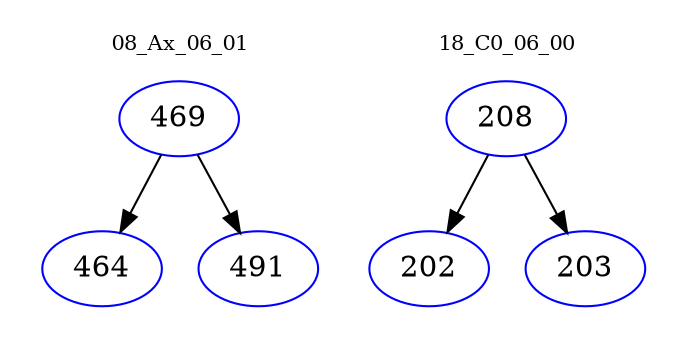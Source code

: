 digraph{
subgraph cluster_0 {
color = white
label = "08_Ax_06_01";
fontsize=10;
T0_469 [label="469", color="blue"]
T0_469 -> T0_464 [color="black"]
T0_464 [label="464", color="blue"]
T0_469 -> T0_491 [color="black"]
T0_491 [label="491", color="blue"]
}
subgraph cluster_1 {
color = white
label = "18_C0_06_00";
fontsize=10;
T1_208 [label="208", color="blue"]
T1_208 -> T1_202 [color="black"]
T1_202 [label="202", color="blue"]
T1_208 -> T1_203 [color="black"]
T1_203 [label="203", color="blue"]
}
}
